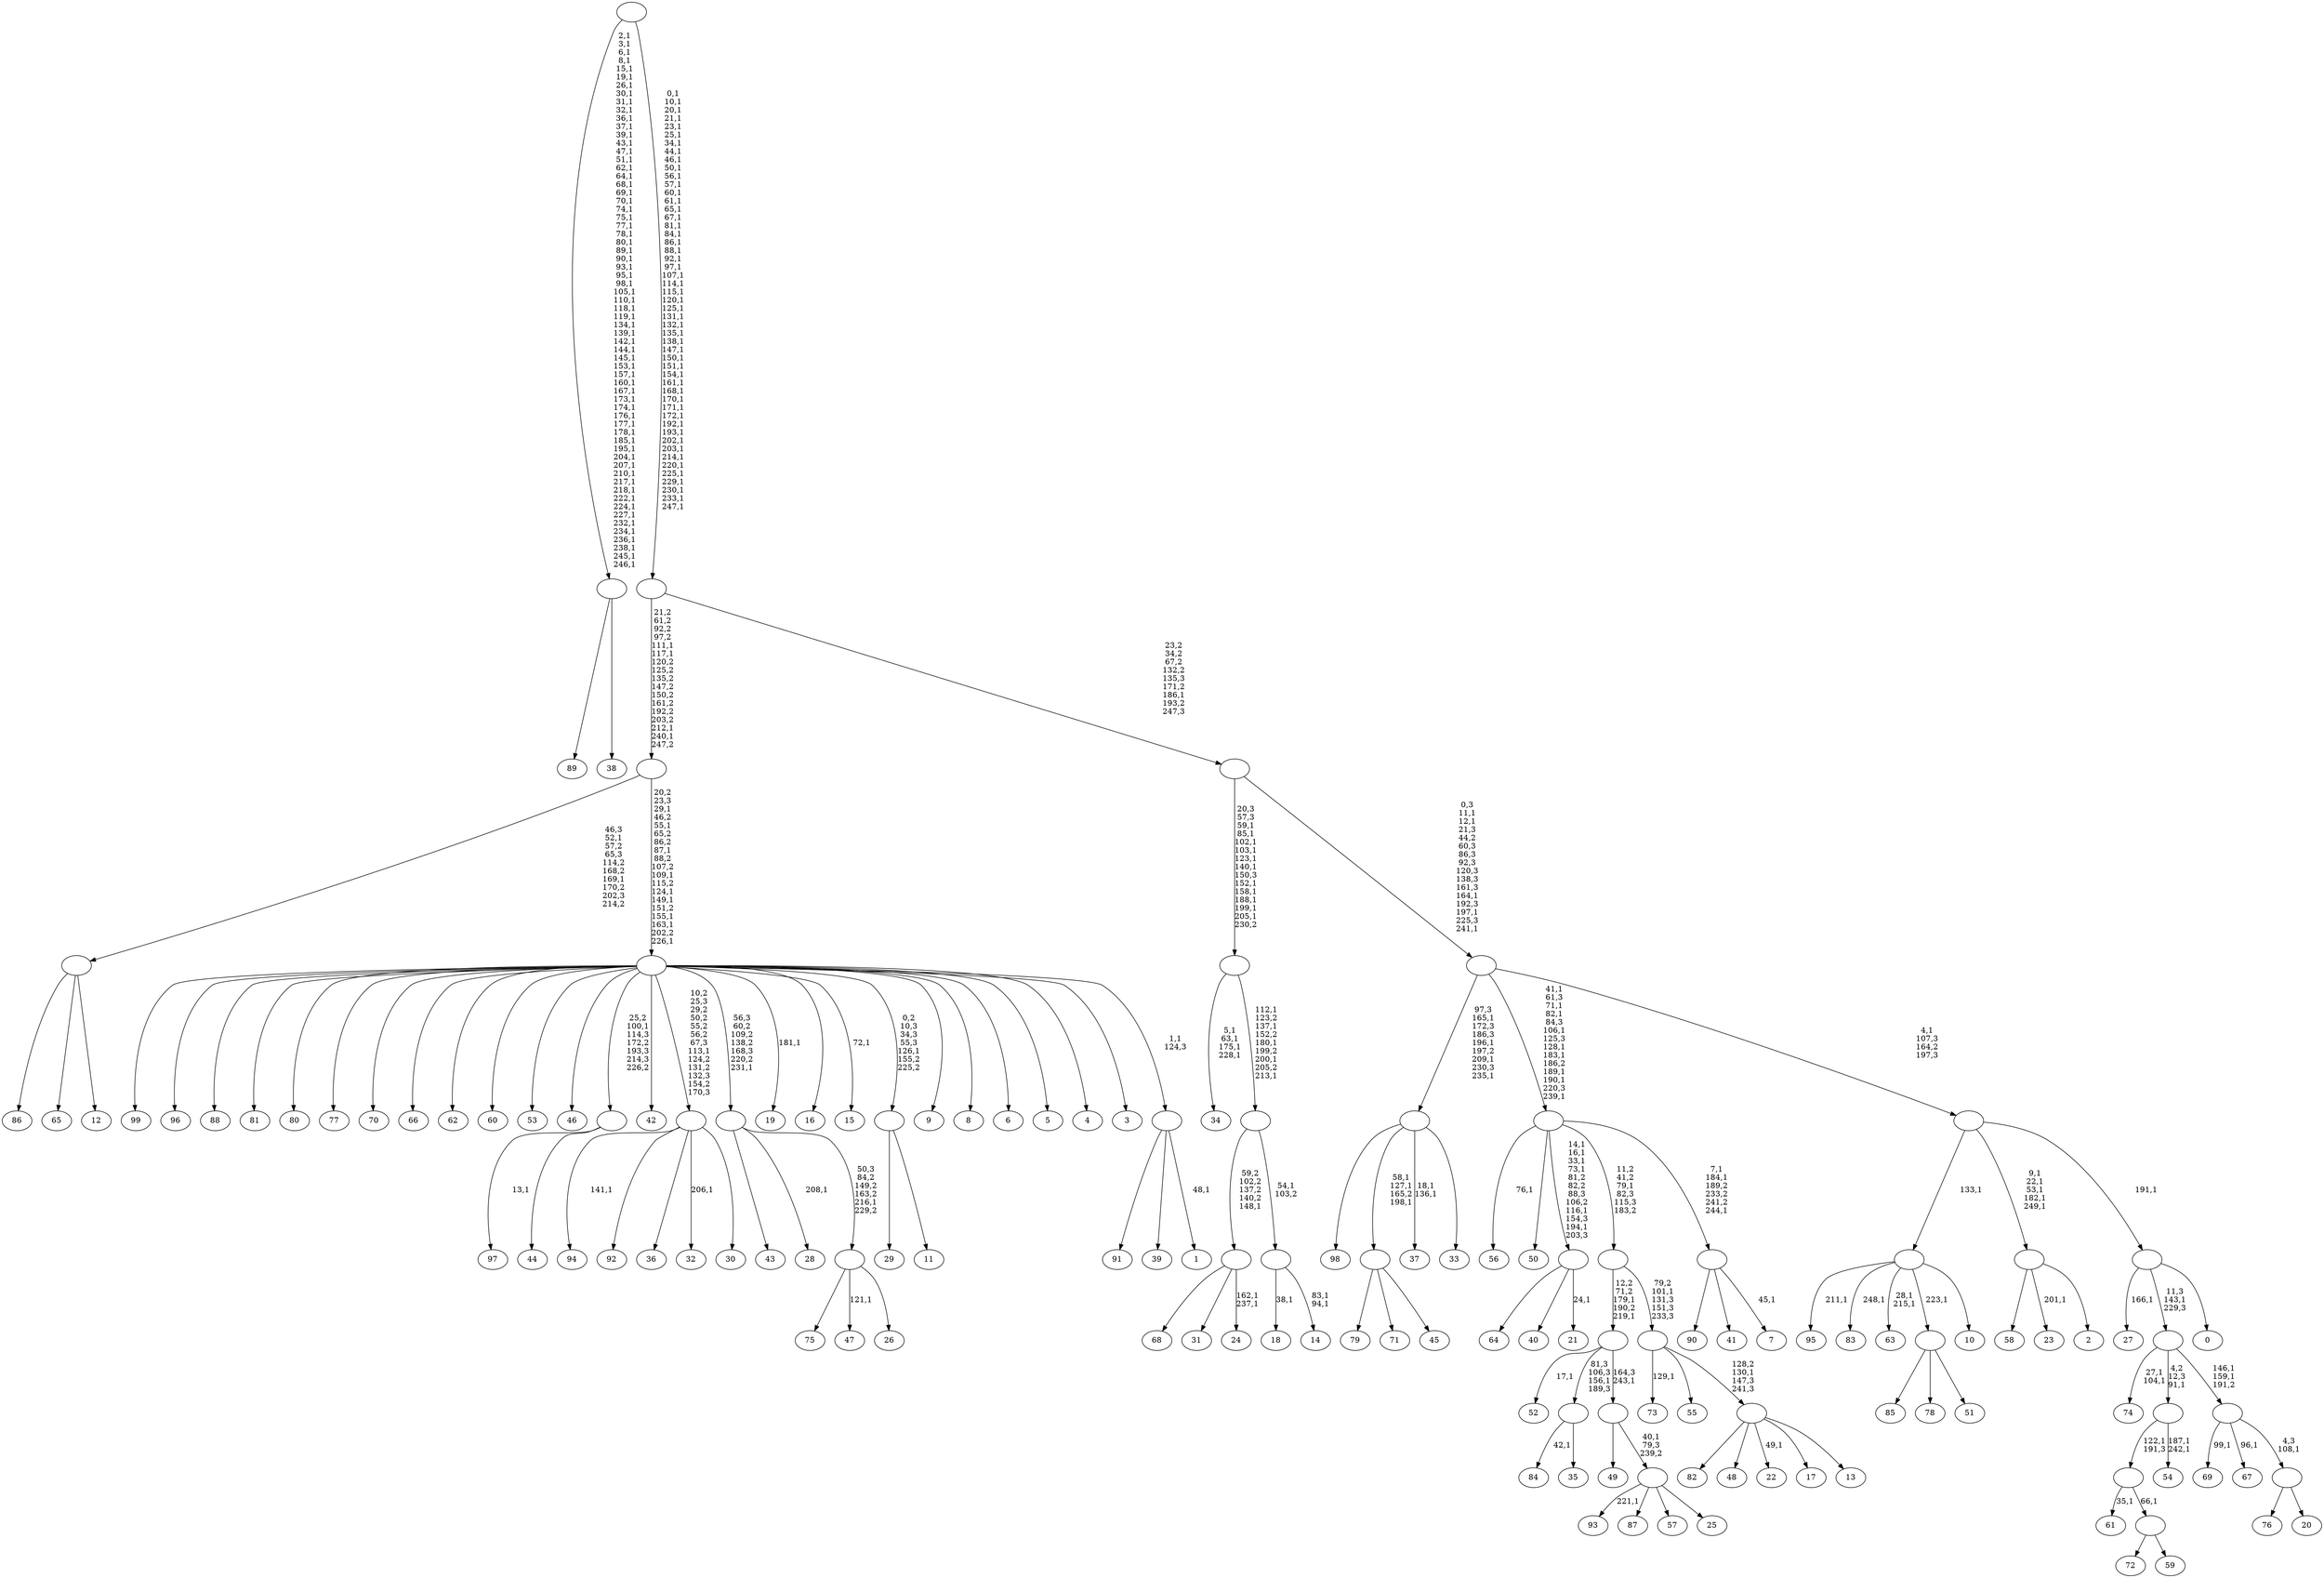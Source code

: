 digraph T {
	350 [label="99"]
	349 [label="98"]
	348 [label="97"]
	346 [label="96"]
	345 [label="95"]
	343 [label="94"]
	341 [label="93"]
	339 [label="92"]
	338 [label="91"]
	337 [label="90"]
	336 [label="89"]
	335 [label="88"]
	334 [label="87"]
	333 [label="86"]
	332 [label="85"]
	331 [label="84"]
	329 [label="83"]
	327 [label="82"]
	326 [label="81"]
	325 [label="80"]
	324 [label="79"]
	323 [label="78"]
	322 [label="77"]
	321 [label="76"]
	320 [label="75"]
	319 [label="74"]
	316 [label="73"]
	314 [label="72"]
	313 [label="71"]
	312 [label="70"]
	311 [label="69"]
	309 [label="68"]
	308 [label="67"]
	306 [label="66"]
	305 [label="65"]
	304 [label="64"]
	303 [label="63"]
	300 [label="62"]
	299 [label="61"]
	297 [label="60"]
	296 [label="59"]
	295 [label=""]
	294 [label=""]
	293 [label="58"]
	292 [label="57"]
	291 [label="56"]
	289 [label="55"]
	288 [label="54"]
	285 [label=""]
	284 [label="53"]
	283 [label="52"]
	281 [label="51"]
	280 [label=""]
	279 [label="50"]
	278 [label="49"]
	277 [label="48"]
	276 [label="47"]
	274 [label="46"]
	273 [label="45"]
	272 [label=""]
	269 [label="44"]
	268 [label=""]
	267 [label="43"]
	266 [label="42"]
	265 [label="41"]
	264 [label="40"]
	263 [label="39"]
	262 [label="38"]
	261 [label=""]
	196 [label="37"]
	193 [label="36"]
	192 [label="35"]
	191 [label=""]
	190 [label="34"]
	185 [label="33"]
	184 [label=""]
	180 [label="32"]
	178 [label="31"]
	177 [label="30"]
	176 [label=""]
	175 [label="29"]
	174 [label="28"]
	172 [label="27"]
	170 [label="26"]
	169 [label=""]
	168 [label=""]
	167 [label="25"]
	166 [label=""]
	165 [label=""]
	164 [label=""]
	162 [label="24"]
	159 [label=""]
	158 [label="23"]
	156 [label="22"]
	154 [label="21"]
	152 [label=""]
	146 [label="20"]
	145 [label=""]
	144 [label=""]
	142 [label=""]
	141 [label="19"]
	139 [label="18"]
	137 [label="17"]
	136 [label="16"]
	135 [label="15"]
	133 [label="14"]
	130 [label=""]
	129 [label=""]
	124 [label=""]
	113 [label="13"]
	112 [label=""]
	111 [label=""]
	110 [label=""]
	109 [label="12"]
	108 [label=""]
	106 [label="11"]
	105 [label=""]
	104 [label="10"]
	103 [label=""]
	102 [label="9"]
	101 [label="8"]
	100 [label="7"]
	98 [label=""]
	95 [label=""]
	86 [label="6"]
	85 [label="5"]
	84 [label="4"]
	83 [label="3"]
	82 [label="2"]
	81 [label=""]
	76 [label="1"]
	74 [label=""]
	73 [label=""]
	64 [label=""]
	60 [label="0"]
	59 [label=""]
	58 [label=""]
	57 [label=""]
	52 [label=""]
	51 [label=""]
	0 [label=""]
	295 -> 314 [label=""]
	295 -> 296 [label=""]
	294 -> 299 [label="35,1"]
	294 -> 295 [label="66,1"]
	285 -> 288 [label="187,1\n242,1"]
	285 -> 294 [label="122,1\n191,3"]
	280 -> 332 [label=""]
	280 -> 323 [label=""]
	280 -> 281 [label=""]
	272 -> 324 [label=""]
	272 -> 313 [label=""]
	272 -> 273 [label=""]
	268 -> 348 [label="13,1"]
	268 -> 269 [label=""]
	261 -> 336 [label=""]
	261 -> 262 [label=""]
	191 -> 331 [label="42,1"]
	191 -> 192 [label=""]
	184 -> 196 [label="18,1\n136,1"]
	184 -> 272 [label="58,1\n127,1\n165,2\n198,1"]
	184 -> 349 [label=""]
	184 -> 185 [label=""]
	176 -> 180 [label="206,1"]
	176 -> 343 [label="141,1"]
	176 -> 339 [label=""]
	176 -> 193 [label=""]
	176 -> 177 [label=""]
	169 -> 276 [label="121,1"]
	169 -> 320 [label=""]
	169 -> 170 [label=""]
	168 -> 174 [label="208,1"]
	168 -> 267 [label=""]
	168 -> 169 [label="50,3\n84,2\n149,2\n163,2\n216,1\n229,2"]
	166 -> 341 [label="221,1"]
	166 -> 334 [label=""]
	166 -> 292 [label=""]
	166 -> 167 [label=""]
	165 -> 278 [label=""]
	165 -> 166 [label="40,1\n79,3\n239,2"]
	164 -> 283 [label="17,1"]
	164 -> 191 [label="81,3\n106,3\n156,1\n189,3"]
	164 -> 165 [label="164,3\n243,1"]
	159 -> 162 [label="162,1\n237,1"]
	159 -> 309 [label=""]
	159 -> 178 [label=""]
	152 -> 154 [label="24,1"]
	152 -> 304 [label=""]
	152 -> 264 [label=""]
	145 -> 321 [label=""]
	145 -> 146 [label=""]
	144 -> 308 [label="96,1"]
	144 -> 311 [label="99,1"]
	144 -> 145 [label="4,3\n108,1"]
	142 -> 144 [label="146,1\n159,1\n191,2"]
	142 -> 319 [label="27,1\n104,1"]
	142 -> 285 [label="4,2\n12,3\n91,1"]
	130 -> 133 [label="83,1\n94,1"]
	130 -> 139 [label="38,1"]
	129 -> 159 [label="59,2\n102,2\n137,2\n140,2\n148,1"]
	129 -> 130 [label="54,1\n103,2"]
	124 -> 129 [label="112,1\n123,2\n137,1\n152,2\n180,1\n199,2\n200,1\n205,2\n213,1"]
	124 -> 190 [label="5,1\n63,1\n175,1\n228,1"]
	112 -> 156 [label="49,1"]
	112 -> 327 [label=""]
	112 -> 277 [label=""]
	112 -> 137 [label=""]
	112 -> 113 [label=""]
	111 -> 316 [label="129,1"]
	111 -> 289 [label=""]
	111 -> 112 [label="128,2\n130,1\n147,3\n241,3"]
	110 -> 164 [label="12,2\n71,2\n179,1\n190,2\n219,1"]
	110 -> 111 [label="79,2\n101,1\n131,3\n151,3\n233,3"]
	108 -> 333 [label=""]
	108 -> 305 [label=""]
	108 -> 109 [label=""]
	105 -> 175 [label=""]
	105 -> 106 [label=""]
	103 -> 303 [label="28,1\n215,1"]
	103 -> 329 [label="248,1"]
	103 -> 345 [label="211,1"]
	103 -> 280 [label="223,1"]
	103 -> 104 [label=""]
	98 -> 100 [label="45,1"]
	98 -> 337 [label=""]
	98 -> 265 [label=""]
	95 -> 98 [label="7,1\n184,1\n189,2\n233,2\n241,2\n244,1"]
	95 -> 152 [label="14,1\n16,1\n33,1\n73,1\n81,2\n82,2\n88,3\n106,2\n116,1\n154,3\n194,1\n203,3"]
	95 -> 291 [label="76,1"]
	95 -> 279 [label=""]
	95 -> 110 [label="11,2\n41,2\n79,1\n82,3\n115,3\n183,2"]
	81 -> 158 [label="201,1"]
	81 -> 293 [label=""]
	81 -> 82 [label=""]
	74 -> 76 [label="48,1"]
	74 -> 338 [label=""]
	74 -> 263 [label=""]
	73 -> 135 [label="72,1"]
	73 -> 141 [label="181,1"]
	73 -> 350 [label=""]
	73 -> 346 [label=""]
	73 -> 335 [label=""]
	73 -> 326 [label=""]
	73 -> 325 [label=""]
	73 -> 322 [label=""]
	73 -> 312 [label=""]
	73 -> 306 [label=""]
	73 -> 300 [label=""]
	73 -> 297 [label=""]
	73 -> 284 [label=""]
	73 -> 274 [label=""]
	73 -> 268 [label="25,2\n100,1\n114,3\n172,2\n193,3\n214,3\n226,2"]
	73 -> 266 [label=""]
	73 -> 176 [label="10,2\n25,3\n29,2\n50,2\n55,2\n56,2\n67,3\n113,1\n124,2\n131,2\n132,3\n154,2\n170,3"]
	73 -> 168 [label="56,3\n60,2\n109,2\n138,2\n168,3\n220,2\n231,1"]
	73 -> 136 [label=""]
	73 -> 105 [label="0,2\n10,3\n34,3\n55,3\n126,1\n155,2\n225,2"]
	73 -> 102 [label=""]
	73 -> 101 [label=""]
	73 -> 86 [label=""]
	73 -> 85 [label=""]
	73 -> 84 [label=""]
	73 -> 83 [label=""]
	73 -> 74 [label="1,1\n124,3"]
	64 -> 73 [label="20,2\n23,3\n29,1\n46,2\n55,1\n65,2\n86,2\n87,1\n88,2\n107,2\n109,1\n115,2\n124,1\n149,1\n151,2\n155,1\n163,1\n202,2\n226,1"]
	64 -> 108 [label="46,3\n52,1\n57,2\n65,3\n114,2\n168,2\n169,1\n170,2\n202,3\n214,2"]
	59 -> 172 [label="166,1"]
	59 -> 142 [label="11,3\n143,1\n229,3"]
	59 -> 60 [label=""]
	58 -> 81 [label="9,1\n22,1\n53,1\n182,1\n249,1"]
	58 -> 103 [label="133,1"]
	58 -> 59 [label="191,1"]
	57 -> 95 [label="41,1\n61,3\n71,1\n82,1\n84,3\n106,1\n125,3\n128,1\n183,1\n186,2\n189,1\n190,1\n220,3\n239,1"]
	57 -> 184 [label="97,3\n165,1\n172,3\n186,3\n196,1\n197,2\n209,1\n230,3\n235,1"]
	57 -> 58 [label="4,1\n107,3\n164,2\n197,3"]
	52 -> 57 [label="0,3\n11,1\n12,1\n21,3\n44,2\n60,3\n86,3\n92,3\n120,3\n138,3\n161,3\n164,1\n192,3\n197,1\n225,3\n241,1"]
	52 -> 124 [label="20,3\n57,3\n59,1\n85,1\n102,1\n103,1\n123,1\n140,1\n150,3\n152,1\n158,1\n188,1\n199,1\n205,1\n230,2"]
	51 -> 64 [label="21,2\n61,2\n92,2\n97,2\n111,1\n117,1\n120,2\n125,2\n135,2\n147,2\n150,2\n161,2\n192,2\n203,2\n212,1\n240,1\n247,2"]
	51 -> 52 [label="23,2\n34,2\n67,2\n132,2\n135,3\n171,2\n186,1\n193,2\n247,3"]
	0 -> 51 [label="0,1\n10,1\n20,1\n21,1\n23,1\n25,1\n34,1\n44,1\n46,1\n50,1\n56,1\n57,1\n60,1\n61,1\n65,1\n67,1\n81,1\n84,1\n86,1\n88,1\n92,1\n97,1\n107,1\n114,1\n115,1\n120,1\n125,1\n131,1\n132,1\n135,1\n138,1\n147,1\n150,1\n151,1\n154,1\n161,1\n168,1\n170,1\n171,1\n172,1\n192,1\n193,1\n202,1\n203,1\n214,1\n220,1\n225,1\n229,1\n230,1\n233,1\n247,1"]
	0 -> 261 [label="2,1\n3,1\n6,1\n8,1\n15,1\n19,1\n26,1\n30,1\n31,1\n32,1\n36,1\n37,1\n39,1\n43,1\n47,1\n51,1\n62,1\n64,1\n68,1\n69,1\n70,1\n74,1\n75,1\n77,1\n78,1\n80,1\n89,1\n90,1\n93,1\n95,1\n98,1\n105,1\n110,1\n118,1\n119,1\n134,1\n139,1\n142,1\n144,1\n145,1\n153,1\n157,1\n160,1\n167,1\n173,1\n174,1\n176,1\n177,1\n178,1\n185,1\n195,1\n204,1\n207,1\n210,1\n217,1\n218,1\n222,1\n224,1\n227,1\n232,1\n234,1\n236,1\n238,1\n245,1\n246,1"]
}
